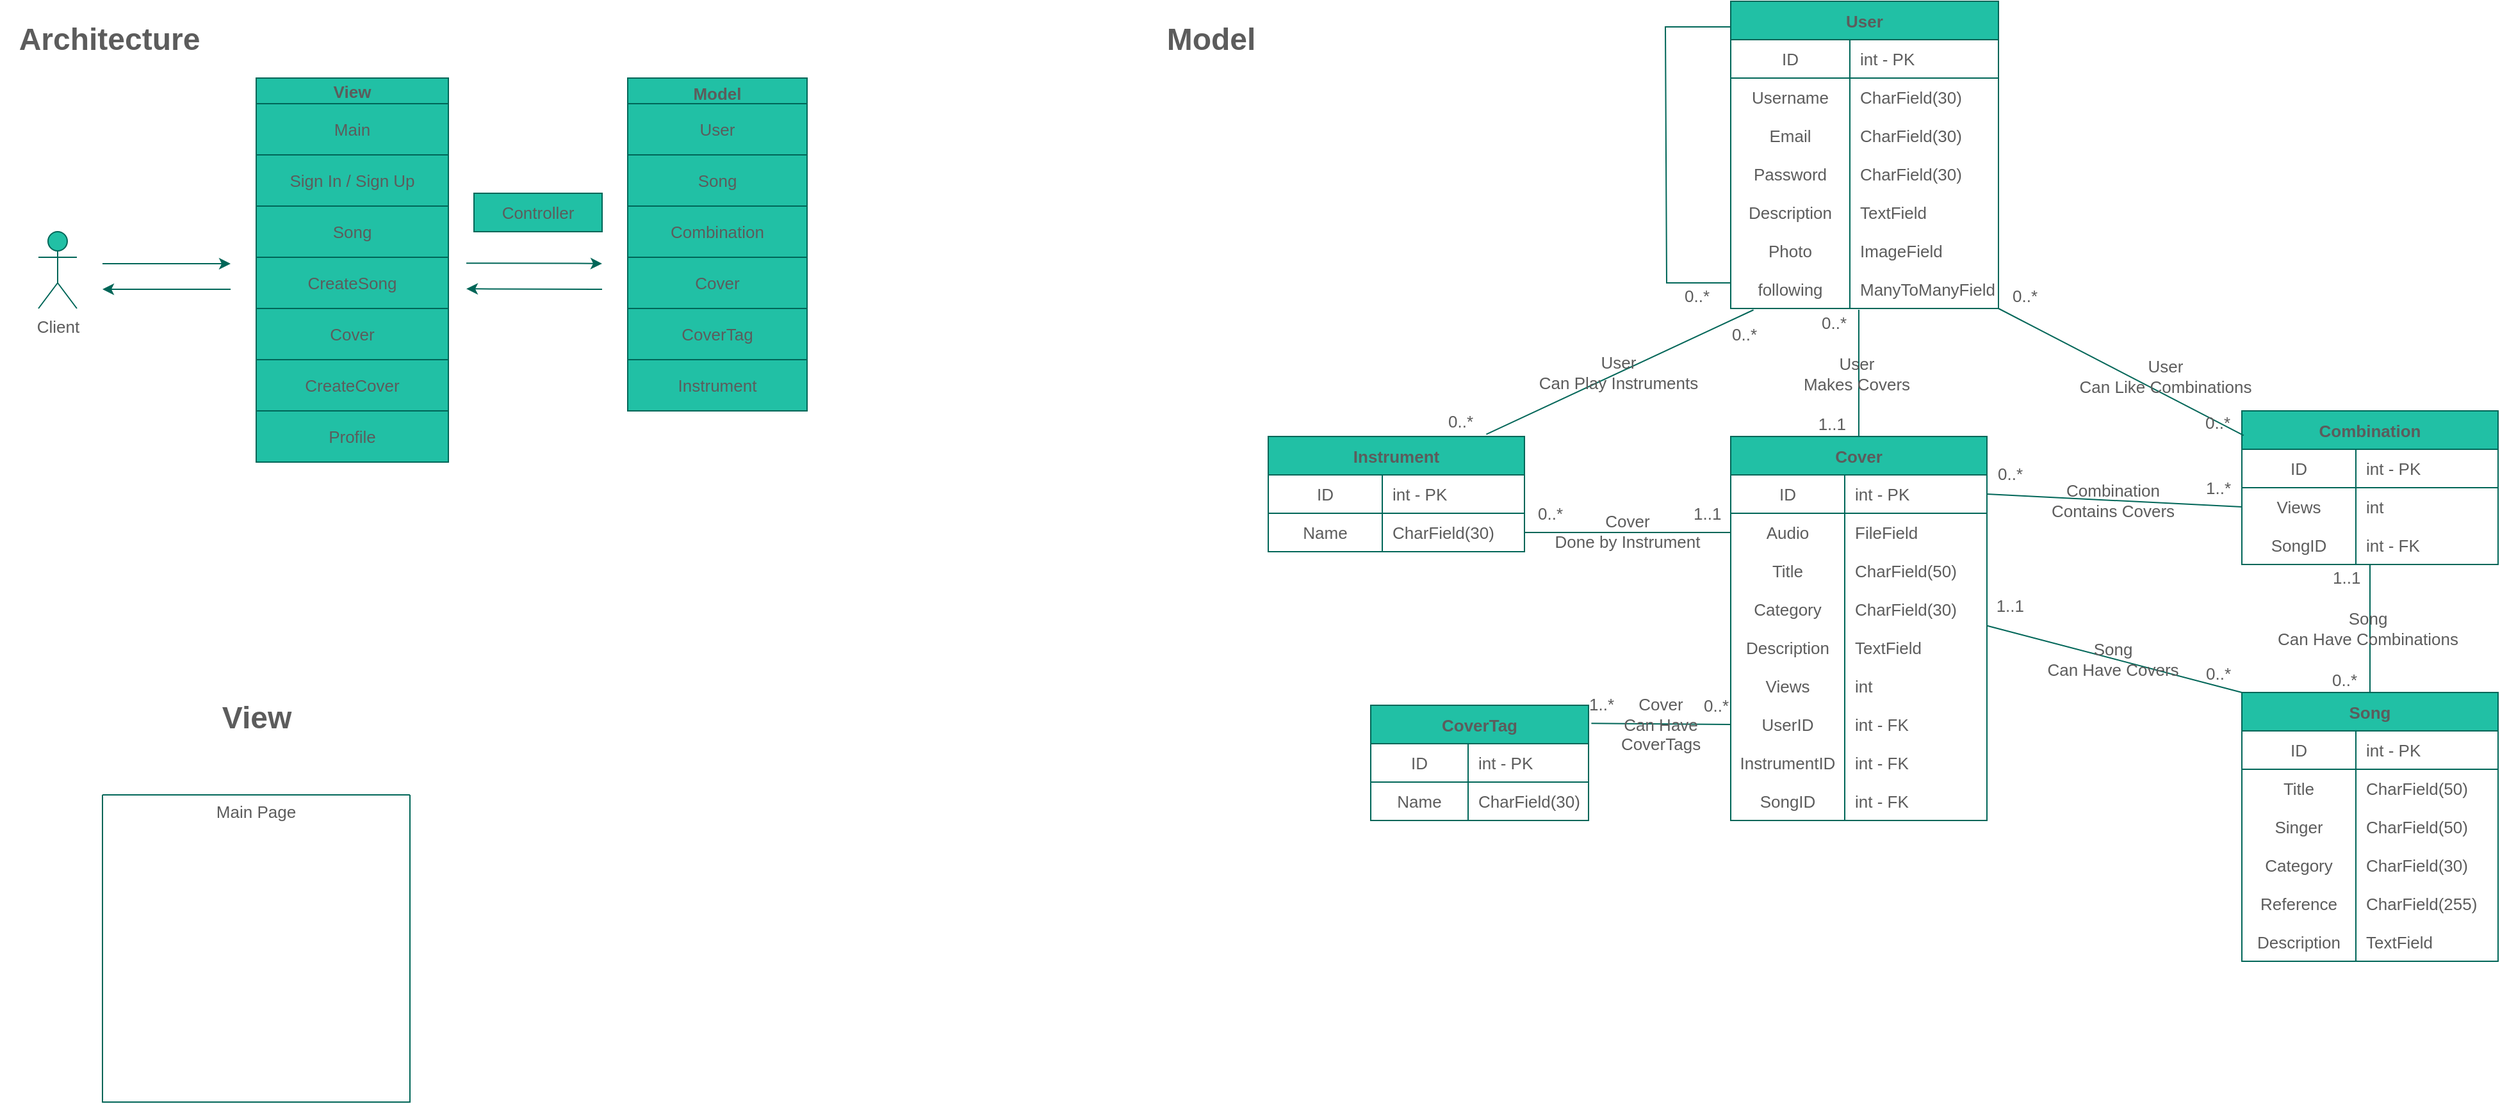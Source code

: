 <mxfile>
    <diagram id="qhhgVpQUWNCosZ2mL5r4" name="페이지-1">
        <mxGraphModel dx="1133" dy="966" grid="1" gridSize="10" guides="1" tooltips="1" connect="1" arrows="1" fold="1" page="1" pageScale="1" pageWidth="827" pageHeight="1169" background="#FFFFFF" math="0" shadow="0">
            <root>
                <mxCell id="0"/>
                <mxCell id="1" parent="0"/>
                <mxCell id="4" style="edgeStyle=orthogonalEdgeStyle;rounded=0;orthogonalLoop=1;jettySize=auto;html=1;exitX=1;exitY=0.25;exitDx=0;exitDy=0;entryX=0;entryY=0.25;entryDx=0;entryDy=0;fontFamily=Helvetica;fontColor=#5C5C5C;labelBackgroundColor=none;labelBorderColor=none;strokeColor=#006658;fontSize=13;" parent="1" edge="1">
                    <mxGeometry relative="1" as="geometry">
                        <mxPoint x="260" y="265" as="targetPoint"/>
                        <mxPoint x="160" y="265" as="sourcePoint"/>
                    </mxGeometry>
                </mxCell>
                <mxCell id="7" style="edgeStyle=orthogonalEdgeStyle;rounded=0;orthogonalLoop=1;jettySize=auto;html=1;exitX=0;exitY=0.75;exitDx=0;exitDy=0;entryX=1;entryY=0.75;entryDx=0;entryDy=0;fontFamily=Helvetica;fontColor=#5C5C5C;labelBackgroundColor=none;labelBorderColor=none;strokeColor=#006658;fontSize=13;" parent="1" edge="1">
                    <mxGeometry relative="1" as="geometry">
                        <mxPoint x="260" y="285" as="sourcePoint"/>
                        <Array as="points">
                            <mxPoint x="260" y="285"/>
                            <mxPoint x="260" y="285"/>
                        </Array>
                        <mxPoint x="160" y="285" as="targetPoint"/>
                    </mxGeometry>
                </mxCell>
                <mxCell id="11" value="View" style="swimlane;fontFamily=Helvetica;fontColor=#5C5C5C;labelBackgroundColor=none;labelBorderColor=none;strokeColor=#006658;fillColor=#21C0A5;container=0;fontSize=13;startSize=20;" parent="1" vertex="1">
                    <mxGeometry x="280" y="120" width="150" height="300" as="geometry"/>
                </mxCell>
                <mxCell id="12" value="Main" style="whiteSpace=wrap;html=1;fontFamily=Helvetica;fontColor=#5C5C5C;labelBackgroundColor=none;labelBorderColor=none;strokeColor=#006658;fillColor=#21C0A5;fontSize=13;" parent="11" vertex="1">
                    <mxGeometry y="20" width="150" height="40.0" as="geometry"/>
                </mxCell>
                <mxCell id="30" value="Sign In / Sign Up" style="whiteSpace=wrap;html=1;fontFamily=Helvetica;fontColor=#5C5C5C;labelBackgroundColor=none;labelBorderColor=none;strokeColor=#006658;fillColor=#21C0A5;fontSize=13;" vertex="1" parent="11">
                    <mxGeometry y="60.0" width="150" height="40.0" as="geometry"/>
                </mxCell>
                <mxCell id="31" value="Song" style="whiteSpace=wrap;html=1;fontFamily=Helvetica;fontColor=#5C5C5C;labelBackgroundColor=none;labelBorderColor=none;strokeColor=#006658;fillColor=#21C0A5;fontSize=13;" vertex="1" parent="11">
                    <mxGeometry y="100.0" width="150" height="40.0" as="geometry"/>
                </mxCell>
                <mxCell id="32" value="CreateSong" style="whiteSpace=wrap;html=1;fontFamily=Helvetica;fontColor=#5C5C5C;labelBackgroundColor=none;labelBorderColor=none;strokeColor=#006658;fillColor=#21C0A5;fontSize=13;" vertex="1" parent="11">
                    <mxGeometry y="140" width="150" height="40.0" as="geometry"/>
                </mxCell>
                <mxCell id="33" value="Cover" style="whiteSpace=wrap;html=1;fontFamily=Helvetica;fontColor=#5C5C5C;labelBackgroundColor=none;labelBorderColor=none;strokeColor=#006658;fillColor=#21C0A5;fontSize=13;" vertex="1" parent="11">
                    <mxGeometry y="180.0" width="150" height="40.0" as="geometry"/>
                </mxCell>
                <mxCell id="34" value="CreateCover" style="whiteSpace=wrap;html=1;fontFamily=Helvetica;fontColor=#5C5C5C;labelBackgroundColor=none;labelBorderColor=none;strokeColor=#006658;fillColor=#21C0A5;fontSize=13;" vertex="1" parent="11">
                    <mxGeometry y="220" width="150" height="40.0" as="geometry"/>
                </mxCell>
                <mxCell id="35" value="Profile" style="whiteSpace=wrap;html=1;fontFamily=Helvetica;fontColor=#5C5C5C;labelBackgroundColor=none;labelBorderColor=none;strokeColor=#006658;fillColor=#21C0A5;fontSize=13;" vertex="1" parent="11">
                    <mxGeometry y="260" width="150" height="40.0" as="geometry"/>
                </mxCell>
                <mxCell id="23" value="Controller" style="rounded=0;whiteSpace=wrap;html=1;fontFamily=Helvetica;fontColor=#5C5C5C;labelBackgroundColor=none;labelBorderColor=none;strokeColor=#006658;fillColor=#21C0A5;fontSize=13;" parent="1" vertex="1">
                    <mxGeometry x="450" y="210" width="100" height="30" as="geometry"/>
                </mxCell>
                <mxCell id="24" style="edgeStyle=orthogonalEdgeStyle;rounded=0;orthogonalLoop=1;jettySize=auto;html=1;exitX=1;exitY=0.25;exitDx=0;exitDy=0;fontFamily=Helvetica;fontColor=#5C5C5C;labelBackgroundColor=none;labelBorderColor=none;strokeColor=#006658;fontSize=13;" parent="1" edge="1">
                    <mxGeometry relative="1" as="geometry">
                        <mxPoint x="550" y="265" as="targetPoint"/>
                        <mxPoint x="444" y="264.66" as="sourcePoint"/>
                        <Array as="points">
                            <mxPoint x="530" y="265"/>
                            <mxPoint x="530" y="265"/>
                        </Array>
                    </mxGeometry>
                </mxCell>
                <mxCell id="25" style="edgeStyle=orthogonalEdgeStyle;rounded=0;orthogonalLoop=1;jettySize=auto;html=1;entryX=1;entryY=0.75;entryDx=0;entryDy=0;fontFamily=Helvetica;fontColor=#5C5C5C;labelBackgroundColor=none;labelBorderColor=none;strokeColor=#006658;fontSize=13;" parent="1" edge="1">
                    <mxGeometry relative="1" as="geometry">
                        <mxPoint x="550" y="285" as="sourcePoint"/>
                        <Array as="points">
                            <mxPoint x="544" y="284.66"/>
                            <mxPoint x="544" y="284.66"/>
                        </Array>
                        <mxPoint x="444" y="284.66" as="targetPoint"/>
                    </mxGeometry>
                </mxCell>
                <mxCell id="26" value="Model" style="swimlane;fontFamily=Helvetica;fontColor=#5C5C5C;labelBackgroundColor=none;labelBorderColor=none;strokeColor=#006658;fillColor=#21C0A5;expand=1;container=0;fontSize=13;" parent="1" vertex="1">
                    <mxGeometry x="570" y="120" width="140" height="260" as="geometry"/>
                </mxCell>
                <mxCell id="36" value="Client" style="shape=umlActor;verticalLabelPosition=bottom;verticalAlign=top;html=1;outlineConnect=0;fontFamily=Helvetica;fontColor=#5C5C5C;labelBackgroundColor=none;labelBorderColor=none;strokeColor=#006658;fillColor=#21C0A5;fontSize=13;" vertex="1" parent="1">
                    <mxGeometry x="110" y="240" width="30" height="60" as="geometry"/>
                </mxCell>
                <mxCell id="125" value="User" style="shape=table;startSize=30;container=1;collapsible=0;childLayout=tableLayout;fixedRows=1;rowLines=0;fontStyle=1;align=center;fontFamily=Helvetica;fontSize=13;fontColor=#5C5C5C;labelBackgroundColor=none;labelBorderColor=none;strokeColor=#006658;fillColor=#21C0A5;resizeHeight=0;movable=1;resizable=1;" vertex="1" parent="1">
                    <mxGeometry x="1431" y="60" width="209" height="240" as="geometry"/>
                </mxCell>
                <mxCell id="126" value="" style="shape=partialRectangle;html=1;whiteSpace=wrap;collapsible=0;dropTarget=0;pointerEvents=0;fillColor=none;top=0;left=0;bottom=1;right=0;points=[[0,0.5],[1,0.5]];portConstraint=eastwest;fontFamily=Helvetica;fontColor=#5C5C5C;labelBackgroundColor=none;labelBorderColor=none;strokeColor=#006658;fontSize=13;" vertex="1" parent="125">
                    <mxGeometry y="30" width="209" height="30" as="geometry"/>
                </mxCell>
                <mxCell id="127" value="ID" style="shape=partialRectangle;html=1;whiteSpace=wrap;connectable=0;fillColor=none;top=0;left=0;bottom=0;right=0;overflow=hidden;fontFamily=Helvetica;fontColor=#5C5C5C;labelBackgroundColor=none;labelBorderColor=none;strokeColor=#006658;fontSize=13;" vertex="1" parent="126">
                    <mxGeometry width="93" height="30" as="geometry"/>
                </mxCell>
                <mxCell id="128" value="int - PK" style="shape=partialRectangle;html=1;whiteSpace=wrap;connectable=0;fillColor=none;top=0;left=0;bottom=0;right=0;align=left;spacingLeft=6;overflow=hidden;fontFamily=Helvetica;fontColor=#5C5C5C;labelBackgroundColor=none;labelBorderColor=none;strokeColor=#006658;fontSize=13;" vertex="1" parent="126">
                    <mxGeometry x="93" width="116" height="30" as="geometry"/>
                </mxCell>
                <mxCell id="129" value="" style="shape=partialRectangle;html=1;whiteSpace=wrap;collapsible=0;dropTarget=0;pointerEvents=0;fillColor=none;top=0;left=0;bottom=0;right=0;points=[[0,0.5],[1,0.5]];portConstraint=eastwest;fontFamily=Helvetica;fontColor=#5C5C5C;labelBackgroundColor=none;labelBorderColor=none;resizeHeight=0;fontSize=13;strokeColor=#006658;" vertex="1" parent="125">
                    <mxGeometry y="60" width="209" height="30" as="geometry"/>
                </mxCell>
                <mxCell id="130" value="Username" style="shape=partialRectangle;html=1;whiteSpace=wrap;connectable=0;fillColor=none;top=0;left=0;bottom=0;right=0;overflow=hidden;fontFamily=Helvetica;fontColor=#5C5C5C;labelBackgroundColor=none;labelBorderColor=none;resizeHeight=0;fontSize=13;strokeColor=#006658;" vertex="1" parent="129">
                    <mxGeometry width="93" height="30" as="geometry"/>
                </mxCell>
                <mxCell id="131" value="CharField(30)" style="shape=partialRectangle;html=1;whiteSpace=wrap;connectable=0;fillColor=none;top=0;left=0;bottom=0;right=0;align=left;spacingLeft=6;overflow=hidden;fontFamily=Helvetica;fontColor=#5C5C5C;labelBackgroundColor=none;labelBorderColor=none;fontSize=13;strokeColor=#006658;" vertex="1" parent="129">
                    <mxGeometry x="93" width="116" height="30" as="geometry"/>
                </mxCell>
                <mxCell id="132" value="" style="shape=partialRectangle;html=1;whiteSpace=wrap;collapsible=0;dropTarget=0;pointerEvents=0;fillColor=none;top=0;left=0;bottom=0;right=0;points=[[0,0.5],[1,0.5]];portConstraint=eastwest;fontFamily=Helvetica;fontColor=#5C5C5C;labelBackgroundColor=none;labelBorderColor=none;fontSize=13;strokeColor=#006658;" vertex="1" parent="125">
                    <mxGeometry y="90" width="209" height="30" as="geometry"/>
                </mxCell>
                <mxCell id="133" value="Email" style="shape=partialRectangle;html=1;whiteSpace=wrap;connectable=0;fillColor=none;top=0;left=0;bottom=0;right=0;overflow=hidden;fontFamily=Helvetica;fontColor=#5C5C5C;labelBackgroundColor=none;labelBorderColor=none;fontSize=13;strokeColor=#006658;" vertex="1" parent="132">
                    <mxGeometry width="93" height="30" as="geometry"/>
                </mxCell>
                <mxCell id="134" value="CharField(30)" style="shape=partialRectangle;html=1;whiteSpace=wrap;connectable=0;fillColor=none;top=0;left=0;bottom=0;right=0;align=left;spacingLeft=6;overflow=hidden;fontFamily=Helvetica;fontColor=#5C5C5C;labelBackgroundColor=none;labelBorderColor=none;fontSize=13;strokeColor=#006658;" vertex="1" parent="132">
                    <mxGeometry x="93" width="116" height="30" as="geometry"/>
                </mxCell>
                <mxCell id="138" value="" style="shape=partialRectangle;html=1;whiteSpace=wrap;collapsible=0;dropTarget=0;pointerEvents=0;fillColor=none;top=0;left=0;bottom=0;right=0;points=[[0,0.5],[1,0.5]];portConstraint=eastwest;fontFamily=Helvetica;fontColor=#5C5C5C;labelBackgroundColor=none;labelBorderColor=none;fontSize=13;strokeColor=#006658;" vertex="1" parent="125">
                    <mxGeometry y="120" width="209" height="30" as="geometry"/>
                </mxCell>
                <mxCell id="139" value="Password" style="shape=partialRectangle;html=1;whiteSpace=wrap;connectable=0;fillColor=none;top=0;left=0;bottom=0;right=0;overflow=hidden;fontFamily=Helvetica;fontColor=#5C5C5C;labelBackgroundColor=none;labelBorderColor=none;fontSize=13;strokeColor=#006658;" vertex="1" parent="138">
                    <mxGeometry width="93" height="30" as="geometry"/>
                </mxCell>
                <mxCell id="140" value="CharField(30)" style="shape=partialRectangle;html=1;whiteSpace=wrap;connectable=0;fillColor=none;top=0;left=0;bottom=0;right=0;align=left;spacingLeft=6;overflow=hidden;fontFamily=Helvetica;fontColor=#5C5C5C;labelBackgroundColor=none;labelBorderColor=none;fontSize=13;strokeColor=#006658;" vertex="1" parent="138">
                    <mxGeometry x="93" width="116" height="30" as="geometry"/>
                </mxCell>
                <mxCell id="265" value="" style="shape=partialRectangle;html=1;whiteSpace=wrap;collapsible=0;dropTarget=0;pointerEvents=0;fillColor=none;top=0;left=0;bottom=0;right=0;points=[[0,0.5],[1,0.5]];portConstraint=eastwest;fontFamily=Helvetica;fontColor=#5C5C5C;labelBackgroundColor=none;labelBorderColor=none;fontSize=13;strokeColor=#006658;" vertex="1" parent="125">
                    <mxGeometry y="150" width="209" height="30" as="geometry"/>
                </mxCell>
                <mxCell id="266" value="Description" style="shape=partialRectangle;html=1;whiteSpace=wrap;connectable=0;fillColor=none;top=0;left=0;bottom=0;right=0;overflow=hidden;fontFamily=Helvetica;fontColor=#5C5C5C;labelBackgroundColor=none;labelBorderColor=none;fontSize=13;strokeColor=#006658;" vertex="1" parent="265">
                    <mxGeometry width="93" height="30" as="geometry"/>
                </mxCell>
                <mxCell id="267" value="TextField" style="shape=partialRectangle;html=1;whiteSpace=wrap;connectable=0;fillColor=none;top=0;left=0;bottom=0;right=0;align=left;spacingLeft=6;overflow=hidden;fontFamily=Helvetica;fontColor=#5C5C5C;labelBackgroundColor=none;labelBorderColor=none;fontSize=13;strokeColor=#006658;" vertex="1" parent="265">
                    <mxGeometry x="93" width="116" height="30" as="geometry"/>
                </mxCell>
                <mxCell id="224" value="" style="shape=partialRectangle;html=1;whiteSpace=wrap;collapsible=0;dropTarget=0;pointerEvents=0;fillColor=none;top=0;left=0;bottom=0;right=0;points=[[0,0.5],[1,0.5]];portConstraint=eastwest;fontFamily=Helvetica;fontColor=#5C5C5C;labelBackgroundColor=none;labelBorderColor=none;fontSize=13;strokeColor=#006658;" vertex="1" parent="125">
                    <mxGeometry y="180" width="209" height="30" as="geometry"/>
                </mxCell>
                <mxCell id="225" value="Photo" style="shape=partialRectangle;html=1;whiteSpace=wrap;connectable=0;fillColor=none;top=0;left=0;bottom=0;right=0;overflow=hidden;fontFamily=Helvetica;fontColor=#5C5C5C;labelBackgroundColor=none;labelBorderColor=none;fontSize=13;strokeColor=#006658;" vertex="1" parent="224">
                    <mxGeometry width="93" height="30" as="geometry"/>
                </mxCell>
                <mxCell id="226" value="ImageField" style="shape=partialRectangle;html=1;whiteSpace=wrap;connectable=0;fillColor=none;top=0;left=0;bottom=0;right=0;align=left;spacingLeft=6;overflow=hidden;fontFamily=Helvetica;fontColor=#5C5C5C;labelBackgroundColor=none;labelBorderColor=none;fontSize=13;strokeColor=#006658;" vertex="1" parent="224">
                    <mxGeometry x="93" width="116" height="30" as="geometry"/>
                </mxCell>
                <mxCell id="320" value="" style="shape=partialRectangle;html=1;whiteSpace=wrap;collapsible=0;dropTarget=0;pointerEvents=0;fillColor=none;top=0;left=0;bottom=0;right=0;points=[[0,0.5],[1,0.5]];portConstraint=eastwest;fontFamily=Helvetica;fontColor=#5C5C5C;labelBackgroundColor=none;labelBorderColor=none;fontSize=13;strokeColor=#006658;" vertex="1" parent="125">
                    <mxGeometry y="210" width="209" height="30" as="geometry"/>
                </mxCell>
                <mxCell id="321" value="following" style="shape=partialRectangle;html=1;whiteSpace=wrap;connectable=0;fillColor=none;top=0;left=0;bottom=0;right=0;overflow=hidden;fontFamily=Helvetica;fontColor=#5C5C5C;labelBackgroundColor=none;labelBorderColor=none;fontSize=13;strokeColor=#006658;" vertex="1" parent="320">
                    <mxGeometry width="93" height="30" as="geometry"/>
                </mxCell>
                <mxCell id="322" value="ManyToManyField" style="shape=partialRectangle;html=1;whiteSpace=wrap;connectable=0;fillColor=none;top=0;left=0;bottom=0;right=0;align=left;spacingLeft=6;overflow=hidden;fontFamily=Helvetica;fontColor=#5C5C5C;labelBackgroundColor=none;labelBorderColor=none;fontSize=13;strokeColor=#006658;" vertex="1" parent="320">
                    <mxGeometry x="93" width="116" height="30" as="geometry"/>
                </mxCell>
                <mxCell id="149" value="" style="endArrow=none;html=1;fontFamily=Helvetica;fontSize=13;exitX=0.085;exitY=1.038;exitDx=0;exitDy=0;fontColor=#5C5C5C;labelBackgroundColor=none;labelBorderColor=none;strokeColor=#006658;endFill=0;entryX=0.851;entryY=-0.019;entryDx=0;entryDy=0;exitPerimeter=0;entryPerimeter=0;" edge="1" parent="1" source="320" target="167">
                    <mxGeometry relative="1" as="geometry">
                        <mxPoint x="1680" y="210" as="sourcePoint"/>
                        <mxPoint x="1800" y="180" as="targetPoint"/>
                    </mxGeometry>
                </mxCell>
                <mxCell id="150" value="User&lt;br style=&quot;font-size: 13px;&quot;&gt;Can Play Instruments" style="edgeLabel;resizable=0;html=1;align=center;verticalAlign=middle;fontFamily=Helvetica;fontColor=#5C5C5C;labelBorderColor=none;fontSize=13;labelBackgroundColor=none;" connectable="0" vertex="1" parent="149">
                    <mxGeometry relative="1" as="geometry">
                        <mxPoint x="-2" as="offset"/>
                    </mxGeometry>
                </mxCell>
                <mxCell id="151" value="0..*" style="edgeLabel;resizable=0;html=1;align=left;verticalAlign=bottom;fontFamily=Helvetica;fontColor=#5C5C5C;labelBackgroundColor=none;labelBorderColor=none;fontSize=13;" connectable="0" vertex="1" parent="149">
                    <mxGeometry x="-1" relative="1" as="geometry">
                        <mxPoint x="-19" y="29" as="offset"/>
                    </mxGeometry>
                </mxCell>
                <mxCell id="152" value="0..*" style="edgeLabel;resizable=0;html=1;align=right;verticalAlign=bottom;fontFamily=Helvetica;fontColor=#5C5C5C;labelBackgroundColor=none;labelBorderColor=none;fontSize=13;" connectable="0" vertex="1" parent="149">
                    <mxGeometry x="1" relative="1" as="geometry">
                        <mxPoint x="-10" as="offset"/>
                    </mxGeometry>
                </mxCell>
                <mxCell id="167" value="Instrument" style="shape=table;startSize=30;container=1;collapsible=0;childLayout=tableLayout;fixedRows=1;rowLines=0;fontStyle=1;align=center;fontFamily=Helvetica;fontSize=13;fontColor=#5C5C5C;labelBackgroundColor=none;labelBorderColor=none;strokeColor=#006658;fillColor=#21C0A5;" vertex="1" parent="1">
                    <mxGeometry x="1070" y="400" width="200" height="90" as="geometry"/>
                </mxCell>
                <mxCell id="168" value="" style="shape=partialRectangle;html=1;whiteSpace=wrap;collapsible=0;dropTarget=0;pointerEvents=0;fillColor=none;top=0;left=0;bottom=1;right=0;points=[[0,0.5],[1,0.5]];portConstraint=eastwest;fontFamily=Helvetica;fontColor=#5C5C5C;labelBackgroundColor=none;labelBorderColor=none;strokeColor=#006658;fontSize=13;" vertex="1" parent="167">
                    <mxGeometry y="30" width="200" height="30" as="geometry"/>
                </mxCell>
                <mxCell id="169" value="ID" style="shape=partialRectangle;html=1;whiteSpace=wrap;connectable=0;fillColor=none;top=0;left=0;bottom=0;right=0;overflow=hidden;fontFamily=Helvetica;fontColor=#5C5C5C;labelBackgroundColor=none;labelBorderColor=none;fontSize=13;strokeColor=#006658;" vertex="1" parent="168">
                    <mxGeometry width="89" height="30" as="geometry"/>
                </mxCell>
                <mxCell id="170" value="int - PK" style="shape=partialRectangle;html=1;whiteSpace=wrap;connectable=0;fillColor=none;top=0;left=0;bottom=0;right=0;align=left;spacingLeft=6;overflow=hidden;fontFamily=Helvetica;fontColor=#5C5C5C;labelBackgroundColor=none;labelBorderColor=none;fontSize=13;strokeColor=#006658;" vertex="1" parent="168">
                    <mxGeometry x="89" width="111" height="30" as="geometry"/>
                </mxCell>
                <mxCell id="171" value="" style="shape=partialRectangle;html=1;whiteSpace=wrap;collapsible=0;dropTarget=0;pointerEvents=0;fillColor=none;top=0;left=0;bottom=0;right=0;points=[[0,0.5],[1,0.5]];portConstraint=eastwest;fontFamily=Helvetica;fontColor=#5C5C5C;labelBackgroundColor=none;labelBorderColor=none;fontSize=13;strokeColor=#006658;" vertex="1" parent="167">
                    <mxGeometry y="60" width="200" height="30" as="geometry"/>
                </mxCell>
                <mxCell id="172" value="Name" style="shape=partialRectangle;html=1;whiteSpace=wrap;connectable=0;fillColor=none;top=0;left=0;bottom=0;right=0;overflow=hidden;fontFamily=Helvetica;fontColor=#5C5C5C;labelBackgroundColor=none;labelBorderColor=none;fontSize=13;strokeColor=#006658;" vertex="1" parent="171">
                    <mxGeometry width="89" height="30" as="geometry"/>
                </mxCell>
                <mxCell id="173" value="CharField(30)" style="shape=partialRectangle;html=1;whiteSpace=wrap;connectable=0;fillColor=none;top=0;left=0;bottom=0;right=0;align=left;spacingLeft=6;overflow=hidden;fontFamily=Helvetica;fontColor=#5C5C5C;labelBackgroundColor=none;labelBorderColor=none;fontSize=13;strokeColor=#006658;" vertex="1" parent="171">
                    <mxGeometry x="89" width="111" height="30" as="geometry"/>
                </mxCell>
                <mxCell id="174" value="Cover" style="shape=table;startSize=30;container=1;collapsible=0;childLayout=tableLayout;fixedRows=1;rowLines=0;fontStyle=1;align=center;fontFamily=Helvetica;fontSize=13;fontColor=#5C5C5C;labelBackgroundColor=none;labelBorderColor=none;strokeColor=#006658;fillColor=#21C0A5;" vertex="1" parent="1">
                    <mxGeometry x="1431" y="400" width="200" height="300" as="geometry"/>
                </mxCell>
                <mxCell id="175" value="" style="shape=partialRectangle;html=1;whiteSpace=wrap;collapsible=0;dropTarget=0;pointerEvents=0;fillColor=none;top=0;left=0;bottom=1;right=0;points=[[0,0.5],[1,0.5]];portConstraint=eastwest;fontFamily=Helvetica;fontColor=#5C5C5C;labelBackgroundColor=none;labelBorderColor=none;strokeColor=#006658;fontSize=13;" vertex="1" parent="174">
                    <mxGeometry y="30" width="200" height="30" as="geometry"/>
                </mxCell>
                <mxCell id="176" value="ID" style="shape=partialRectangle;html=1;whiteSpace=wrap;connectable=0;fillColor=none;top=0;left=0;bottom=0;right=0;overflow=hidden;fontFamily=Helvetica;fontColor=#5C5C5C;labelBackgroundColor=none;labelBorderColor=none;strokeColor=#006658;fontSize=13;" vertex="1" parent="175">
                    <mxGeometry width="89" height="30" as="geometry"/>
                </mxCell>
                <mxCell id="177" value="int - PK" style="shape=partialRectangle;html=1;whiteSpace=wrap;connectable=0;fillColor=none;top=0;left=0;bottom=0;right=0;align=left;spacingLeft=6;overflow=hidden;fontFamily=Helvetica;fontColor=#5C5C5C;labelBackgroundColor=none;labelBorderColor=none;strokeColor=#006658;fontSize=13;" vertex="1" parent="175">
                    <mxGeometry x="89" width="111" height="30" as="geometry"/>
                </mxCell>
                <mxCell id="259" value="" style="shape=partialRectangle;html=1;whiteSpace=wrap;collapsible=0;dropTarget=0;pointerEvents=0;fillColor=none;top=0;left=0;bottom=0;right=0;points=[[0,0.5],[1,0.5]];portConstraint=eastwest;fontFamily=Helvetica;fontColor=#5C5C5C;labelBackgroundColor=none;labelBorderColor=none;fontSize=13;strokeColor=#006658;" vertex="1" parent="174">
                    <mxGeometry y="60" width="200" height="30" as="geometry"/>
                </mxCell>
                <mxCell id="260" value="Audio" style="shape=partialRectangle;html=1;whiteSpace=wrap;connectable=0;fillColor=none;top=0;left=0;bottom=0;right=0;overflow=hidden;fontFamily=Helvetica;fontColor=#5C5C5C;labelBackgroundColor=none;labelBorderColor=none;fontSize=13;strokeColor=#006658;" vertex="1" parent="259">
                    <mxGeometry width="89" height="30" as="geometry"/>
                </mxCell>
                <mxCell id="261" value="FileField" style="shape=partialRectangle;html=1;whiteSpace=wrap;connectable=0;fillColor=none;top=0;left=0;bottom=0;right=0;align=left;spacingLeft=6;overflow=hidden;fontFamily=Helvetica;fontColor=#5C5C5C;labelBackgroundColor=none;labelBorderColor=none;fontSize=13;strokeColor=#006658;" vertex="1" parent="259">
                    <mxGeometry x="89" width="111" height="30" as="geometry"/>
                </mxCell>
                <mxCell id="178" value="" style="shape=partialRectangle;html=1;whiteSpace=wrap;collapsible=0;dropTarget=0;pointerEvents=0;fillColor=none;top=0;left=0;bottom=0;right=0;points=[[0,0.5],[1,0.5]];portConstraint=eastwest;fontFamily=Helvetica;fontColor=#5C5C5C;labelBackgroundColor=none;labelBorderColor=none;fontSize=13;strokeColor=#006658;" vertex="1" parent="174">
                    <mxGeometry y="90" width="200" height="30" as="geometry"/>
                </mxCell>
                <mxCell id="179" value="Title" style="shape=partialRectangle;html=1;whiteSpace=wrap;connectable=0;fillColor=none;top=0;left=0;bottom=0;right=0;overflow=hidden;fontFamily=Helvetica;fontColor=#5C5C5C;labelBackgroundColor=none;labelBorderColor=none;fontSize=13;strokeColor=#006658;" vertex="1" parent="178">
                    <mxGeometry width="89" height="30" as="geometry"/>
                </mxCell>
                <mxCell id="180" value="CharField(50)" style="shape=partialRectangle;html=1;whiteSpace=wrap;connectable=0;fillColor=none;top=0;left=0;bottom=0;right=0;align=left;spacingLeft=6;overflow=hidden;fontFamily=Helvetica;fontColor=#5C5C5C;labelBackgroundColor=none;labelBorderColor=none;fontSize=13;strokeColor=#006658;" vertex="1" parent="178">
                    <mxGeometry x="89" width="111" height="30" as="geometry"/>
                </mxCell>
                <mxCell id="181" value="" style="shape=partialRectangle;html=1;whiteSpace=wrap;collapsible=0;dropTarget=0;pointerEvents=0;fillColor=none;top=0;left=0;bottom=0;right=0;points=[[0,0.5],[1,0.5]];portConstraint=eastwest;fontFamily=Helvetica;fontColor=#5C5C5C;labelBackgroundColor=none;labelBorderColor=none;fontSize=13;strokeColor=#006658;" vertex="1" parent="174">
                    <mxGeometry y="120" width="200" height="30" as="geometry"/>
                </mxCell>
                <mxCell id="182" value="Category" style="shape=partialRectangle;html=1;whiteSpace=wrap;connectable=0;fillColor=none;top=0;left=0;bottom=0;right=0;overflow=hidden;fontFamily=Helvetica;fontColor=#5C5C5C;labelBackgroundColor=none;labelBorderColor=none;fontSize=13;strokeColor=#006658;" vertex="1" parent="181">
                    <mxGeometry width="89" height="30" as="geometry"/>
                </mxCell>
                <mxCell id="183" value="CharField(30)" style="shape=partialRectangle;html=1;whiteSpace=wrap;connectable=0;fillColor=none;top=0;left=0;bottom=0;right=0;align=left;spacingLeft=6;overflow=hidden;fontFamily=Helvetica;fontColor=#5C5C5C;labelBackgroundColor=none;labelBorderColor=none;fontSize=13;strokeColor=#006658;" vertex="1" parent="181">
                    <mxGeometry x="89" width="111" height="30" as="geometry"/>
                </mxCell>
                <mxCell id="184" value="" style="shape=partialRectangle;html=1;whiteSpace=wrap;collapsible=0;dropTarget=0;pointerEvents=0;fillColor=none;top=0;left=0;bottom=0;right=0;points=[[0,0.5],[1,0.5]];portConstraint=eastwest;fontFamily=Helvetica;fontColor=#5C5C5C;labelBackgroundColor=none;labelBorderColor=none;fontSize=13;strokeColor=#006658;" vertex="1" parent="174">
                    <mxGeometry y="150" width="200" height="30" as="geometry"/>
                </mxCell>
                <mxCell id="185" value="Description" style="shape=partialRectangle;html=1;whiteSpace=wrap;connectable=0;fillColor=none;top=0;left=0;bottom=0;right=0;overflow=hidden;fontFamily=Helvetica;fontColor=#5C5C5C;labelBackgroundColor=none;labelBorderColor=none;fontSize=13;strokeColor=#006658;" vertex="1" parent="184">
                    <mxGeometry width="89" height="30" as="geometry"/>
                </mxCell>
                <mxCell id="186" value="TextField" style="shape=partialRectangle;html=1;whiteSpace=wrap;connectable=0;fillColor=none;top=0;left=0;bottom=0;right=0;align=left;spacingLeft=6;overflow=hidden;fontFamily=Helvetica;fontColor=#5C5C5C;labelBackgroundColor=none;labelBorderColor=none;fontSize=13;strokeColor=#006658;" vertex="1" parent="184">
                    <mxGeometry x="89" width="111" height="30" as="geometry"/>
                </mxCell>
                <mxCell id="221" value="" style="shape=partialRectangle;html=1;whiteSpace=wrap;collapsible=0;dropTarget=0;pointerEvents=0;fillColor=none;top=0;left=0;bottom=0;right=0;points=[[0,0.5],[1,0.5]];portConstraint=eastwest;fontFamily=Helvetica;fontColor=#5C5C5C;labelBackgroundColor=none;labelBorderColor=none;fontSize=13;strokeColor=#006658;" vertex="1" parent="174">
                    <mxGeometry y="180" width="200" height="30" as="geometry"/>
                </mxCell>
                <mxCell id="222" value="Views" style="shape=partialRectangle;html=1;whiteSpace=wrap;connectable=0;fillColor=none;top=0;left=0;bottom=0;right=0;overflow=hidden;fontFamily=Helvetica;fontColor=#5C5C5C;labelBackgroundColor=none;labelBorderColor=none;fontSize=13;strokeColor=#006658;" vertex="1" parent="221">
                    <mxGeometry width="89" height="30" as="geometry"/>
                </mxCell>
                <mxCell id="223" value="int" style="shape=partialRectangle;html=1;whiteSpace=wrap;connectable=0;fillColor=none;top=0;left=0;bottom=0;right=0;align=left;spacingLeft=6;overflow=hidden;fontFamily=Helvetica;fontColor=#5C5C5C;labelBackgroundColor=none;labelBorderColor=none;fontSize=13;strokeColor=#006658;" vertex="1" parent="221">
                    <mxGeometry x="89" width="111" height="30" as="geometry"/>
                </mxCell>
                <mxCell id="192" value="" style="shape=partialRectangle;html=1;whiteSpace=wrap;collapsible=0;dropTarget=0;pointerEvents=0;fillColor=none;top=0;left=0;bottom=0;right=0;points=[[0,0.5],[1,0.5]];portConstraint=eastwest;fontFamily=Helvetica;fontColor=#5C5C5C;labelBackgroundColor=none;labelBorderColor=none;fontSize=13;strokeColor=#006658;" vertex="1" parent="174">
                    <mxGeometry y="210" width="200" height="30" as="geometry"/>
                </mxCell>
                <mxCell id="193" value="UserID" style="shape=partialRectangle;html=1;whiteSpace=wrap;connectable=0;fillColor=none;top=0;left=0;bottom=0;right=0;overflow=hidden;fontFamily=Helvetica;fontColor=#5C5C5C;labelBackgroundColor=none;labelBorderColor=none;fontSize=13;strokeColor=#006658;" vertex="1" parent="192">
                    <mxGeometry width="89" height="30" as="geometry"/>
                </mxCell>
                <mxCell id="194" value="int - FK" style="shape=partialRectangle;html=1;whiteSpace=wrap;connectable=0;fillColor=none;top=0;left=0;bottom=0;right=0;align=left;spacingLeft=6;overflow=hidden;fontFamily=Helvetica;fontColor=#5C5C5C;labelBackgroundColor=none;labelBorderColor=none;fontSize=13;strokeColor=#006658;" vertex="1" parent="192">
                    <mxGeometry x="89" width="111" height="30" as="geometry"/>
                </mxCell>
                <mxCell id="195" value="" style="shape=partialRectangle;html=1;whiteSpace=wrap;collapsible=0;dropTarget=0;pointerEvents=0;fillColor=none;top=0;left=0;bottom=0;right=0;points=[[0,0.5],[1,0.5]];portConstraint=eastwest;fontFamily=Helvetica;fontColor=#5C5C5C;labelBackgroundColor=none;labelBorderColor=none;fontSize=13;strokeColor=#006658;" vertex="1" parent="174">
                    <mxGeometry y="240" width="200" height="30" as="geometry"/>
                </mxCell>
                <mxCell id="196" value="InstrumentID" style="shape=partialRectangle;html=1;whiteSpace=wrap;connectable=0;fillColor=none;top=0;left=0;bottom=0;right=0;overflow=hidden;fontFamily=Helvetica;fontColor=#5C5C5C;labelBackgroundColor=none;labelBorderColor=none;fontSize=13;strokeColor=#006658;" vertex="1" parent="195">
                    <mxGeometry width="89" height="30" as="geometry"/>
                </mxCell>
                <mxCell id="197" value="int - FK" style="shape=partialRectangle;html=1;whiteSpace=wrap;connectable=0;fillColor=none;top=0;left=0;bottom=0;right=0;align=left;spacingLeft=6;overflow=hidden;fontFamily=Helvetica;fontColor=#5C5C5C;labelBackgroundColor=none;labelBorderColor=none;fontSize=13;strokeColor=#006658;" vertex="1" parent="195">
                    <mxGeometry x="89" width="111" height="30" as="geometry"/>
                </mxCell>
                <mxCell id="217" value="" style="shape=partialRectangle;html=1;whiteSpace=wrap;collapsible=0;dropTarget=0;pointerEvents=0;fillColor=none;top=0;left=0;bottom=0;right=0;points=[[0,0.5],[1,0.5]];portConstraint=eastwest;fontFamily=Helvetica;fontColor=#5C5C5C;labelBackgroundColor=none;labelBorderColor=none;fontSize=13;strokeColor=#006658;" vertex="1" parent="174">
                    <mxGeometry y="270" width="200" height="30" as="geometry"/>
                </mxCell>
                <mxCell id="218" value="SongID" style="shape=partialRectangle;html=1;whiteSpace=wrap;connectable=0;fillColor=none;top=0;left=0;bottom=0;right=0;overflow=hidden;fontFamily=Helvetica;fontColor=#5C5C5C;labelBackgroundColor=none;labelBorderColor=none;fontSize=13;strokeColor=#006658;" vertex="1" parent="217">
                    <mxGeometry width="89" height="30" as="geometry"/>
                </mxCell>
                <mxCell id="219" value="int - FK" style="shape=partialRectangle;html=1;whiteSpace=wrap;connectable=0;fillColor=none;top=0;left=0;bottom=0;right=0;align=left;spacingLeft=6;overflow=hidden;fontFamily=Helvetica;fontColor=#5C5C5C;labelBackgroundColor=none;labelBorderColor=none;fontSize=13;strokeColor=#006658;" vertex="1" parent="217">
                    <mxGeometry x="89" width="111" height="30" as="geometry"/>
                </mxCell>
                <mxCell id="188" value="" style="endArrow=none;html=1;fontFamily=Helvetica;fontSize=13;entryX=0.5;entryY=0;entryDx=0;entryDy=0;fontColor=#5C5C5C;labelBackgroundColor=none;labelBorderColor=none;strokeColor=#006658;endFill=0;" edge="1" parent="1" target="174">
                    <mxGeometry relative="1" as="geometry">
                        <mxPoint x="1531" y="301" as="sourcePoint"/>
                        <mxPoint x="1754.5" y="339.58" as="targetPoint"/>
                    </mxGeometry>
                </mxCell>
                <mxCell id="189" value="User&lt;br style=&quot;font-size: 13px;&quot;&gt;Makes Covers" style="edgeLabel;resizable=0;html=1;align=center;verticalAlign=middle;fontFamily=Helvetica;fontColor=#5C5C5C;labelBorderColor=none;fontSize=13;labelBackgroundColor=none;" connectable="0" vertex="1" parent="188">
                    <mxGeometry relative="1" as="geometry">
                        <mxPoint x="-2" as="offset"/>
                    </mxGeometry>
                </mxCell>
                <mxCell id="190" value="0..*" style="edgeLabel;resizable=0;html=1;align=left;verticalAlign=bottom;fontFamily=Helvetica;fontColor=#5C5C5C;labelBackgroundColor=none;labelBorderColor=none;fontSize=13;" connectable="0" vertex="1" parent="188">
                    <mxGeometry x="-1" relative="1" as="geometry">
                        <mxPoint x="-31" y="20" as="offset"/>
                    </mxGeometry>
                </mxCell>
                <mxCell id="191" value="1..1" style="edgeLabel;resizable=0;html=1;align=right;verticalAlign=bottom;fontFamily=Helvetica;fontColor=#5C5C5C;labelBackgroundColor=none;labelBorderColor=none;fontSize=13;" connectable="0" vertex="1" parent="188">
                    <mxGeometry x="1" relative="1" as="geometry">
                        <mxPoint x="-10" as="offset"/>
                    </mxGeometry>
                </mxCell>
                <mxCell id="198" value="" style="endArrow=none;html=1;fontFamily=Helvetica;fontSize=13;fontColor=#5C5C5C;labelBackgroundColor=none;labelBorderColor=none;strokeColor=#006658;endFill=0;exitX=0;exitY=0.5;exitDx=0;exitDy=0;entryX=1;entryY=0.5;entryDx=0;entryDy=0;" edge="1" parent="1" source="259" target="171">
                    <mxGeometry relative="1" as="geometry">
                        <mxPoint x="1750.0" y="250" as="sourcePoint"/>
                        <mxPoint x="1860" y="220" as="targetPoint"/>
                    </mxGeometry>
                </mxCell>
                <mxCell id="199" value="Cover&lt;br style=&quot;font-size: 13px;&quot;&gt;Done by Instrument" style="edgeLabel;resizable=0;html=1;align=center;verticalAlign=middle;fontFamily=Helvetica;fontColor=#5C5C5C;labelBorderColor=none;fontSize=13;labelBackgroundColor=none;" connectable="0" vertex="1" parent="198">
                    <mxGeometry relative="1" as="geometry">
                        <mxPoint x="-1" y="-1" as="offset"/>
                    </mxGeometry>
                </mxCell>
                <mxCell id="200" value="1..1" style="edgeLabel;resizable=0;html=1;align=left;verticalAlign=bottom;fontFamily=Helvetica;fontColor=#5C5C5C;labelBackgroundColor=none;labelBorderColor=none;fontSize=13;" connectable="0" vertex="1" parent="198">
                    <mxGeometry x="-1" relative="1" as="geometry">
                        <mxPoint x="-31" y="-5" as="offset"/>
                    </mxGeometry>
                </mxCell>
                <mxCell id="201" value="0..*" style="edgeLabel;resizable=0;html=1;align=right;verticalAlign=bottom;fontFamily=Helvetica;fontColor=#5C5C5C;labelBackgroundColor=none;labelBorderColor=none;fontSize=13;" connectable="0" vertex="1" parent="198">
                    <mxGeometry x="1" relative="1" as="geometry">
                        <mxPoint x="30" y="-5" as="offset"/>
                    </mxGeometry>
                </mxCell>
                <mxCell id="202" value="Combination" style="shape=table;startSize=30;container=1;collapsible=0;childLayout=tableLayout;fixedRows=1;rowLines=0;fontStyle=1;align=center;fontFamily=Helvetica;fontSize=13;fontColor=#5C5C5C;labelBackgroundColor=none;labelBorderColor=none;strokeColor=#006658;fillColor=#21C0A5;" vertex="1" parent="1">
                    <mxGeometry x="1830" y="380" width="200" height="120" as="geometry"/>
                </mxCell>
                <mxCell id="203" value="" style="shape=partialRectangle;html=1;whiteSpace=wrap;collapsible=0;dropTarget=0;pointerEvents=0;fillColor=none;top=0;left=0;bottom=1;right=0;points=[[0,0.5],[1,0.5]];portConstraint=eastwest;fontFamily=Helvetica;fontColor=#5C5C5C;labelBackgroundColor=none;labelBorderColor=none;strokeColor=#006658;fontSize=13;" vertex="1" parent="202">
                    <mxGeometry y="30" width="200" height="30" as="geometry"/>
                </mxCell>
                <mxCell id="204" value="ID" style="shape=partialRectangle;html=1;whiteSpace=wrap;connectable=0;fillColor=none;top=0;left=0;bottom=0;right=0;overflow=hidden;fontFamily=Helvetica;fontColor=#5C5C5C;labelBackgroundColor=none;labelBorderColor=none;strokeColor=#006658;fontSize=13;" vertex="1" parent="203">
                    <mxGeometry width="89" height="30" as="geometry"/>
                </mxCell>
                <mxCell id="205" value="int - PK" style="shape=partialRectangle;html=1;whiteSpace=wrap;connectable=0;fillColor=none;top=0;left=0;bottom=0;right=0;align=left;spacingLeft=6;overflow=hidden;fontFamily=Helvetica;fontColor=#5C5C5C;labelBackgroundColor=none;labelBorderColor=none;strokeColor=#006658;fontSize=13;" vertex="1" parent="203">
                    <mxGeometry x="89" width="111" height="30" as="geometry"/>
                </mxCell>
                <mxCell id="206" value="" style="shape=partialRectangle;html=1;whiteSpace=wrap;collapsible=0;dropTarget=0;pointerEvents=0;fillColor=none;top=0;left=0;bottom=0;right=0;points=[[0,0.5],[1,0.5]];portConstraint=eastwest;fontFamily=Helvetica;fontColor=#5C5C5C;labelBackgroundColor=none;labelBorderColor=none;fontSize=13;strokeColor=#006658;" vertex="1" parent="202">
                    <mxGeometry y="60" width="200" height="30" as="geometry"/>
                </mxCell>
                <mxCell id="207" value="Views" style="shape=partialRectangle;html=1;whiteSpace=wrap;connectable=0;fillColor=none;top=0;left=0;bottom=0;right=0;overflow=hidden;fontFamily=Helvetica;fontColor=#5C5C5C;labelBackgroundColor=none;labelBorderColor=none;fontSize=13;strokeColor=#006658;" vertex="1" parent="206">
                    <mxGeometry width="89" height="30" as="geometry"/>
                </mxCell>
                <mxCell id="208" value="int" style="shape=partialRectangle;html=1;whiteSpace=wrap;connectable=0;fillColor=none;top=0;left=0;bottom=0;right=0;align=left;spacingLeft=6;overflow=hidden;fontFamily=Helvetica;fontColor=#5C5C5C;labelBackgroundColor=none;labelBorderColor=none;fontSize=13;strokeColor=#006658;" vertex="1" parent="206">
                    <mxGeometry x="89" width="111" height="30" as="geometry"/>
                </mxCell>
                <mxCell id="406" value="" style="shape=partialRectangle;html=1;whiteSpace=wrap;collapsible=0;dropTarget=0;pointerEvents=0;fillColor=none;top=0;left=0;bottom=0;right=0;points=[[0,0.5],[1,0.5]];portConstraint=eastwest;fontFamily=Helvetica;fontColor=#5C5C5C;labelBackgroundColor=none;labelBorderColor=none;fontSize=13;strokeColor=#006658;" vertex="1" parent="202">
                    <mxGeometry y="90" width="200" height="30" as="geometry"/>
                </mxCell>
                <mxCell id="407" value="SongID" style="shape=partialRectangle;html=1;whiteSpace=wrap;connectable=0;fillColor=none;top=0;left=0;bottom=0;right=0;overflow=hidden;fontFamily=Helvetica;fontColor=#5C5C5C;labelBackgroundColor=none;labelBorderColor=none;fontSize=13;strokeColor=#006658;" vertex="1" parent="406">
                    <mxGeometry width="89" height="30" as="geometry"/>
                </mxCell>
                <mxCell id="408" value="int - FK" style="shape=partialRectangle;html=1;whiteSpace=wrap;connectable=0;fillColor=none;top=0;left=0;bottom=0;right=0;align=left;spacingLeft=6;overflow=hidden;fontFamily=Helvetica;fontColor=#5C5C5C;labelBackgroundColor=none;labelBorderColor=none;fontSize=13;strokeColor=#006658;" vertex="1" parent="406">
                    <mxGeometry x="89" width="111" height="30" as="geometry"/>
                </mxCell>
                <mxCell id="227" value="" style="endArrow=none;html=1;fontFamily=Helvetica;fontSize=13;entryX=1;entryY=0.5;entryDx=0;entryDy=0;fontColor=#5C5C5C;labelBackgroundColor=none;labelBorderColor=none;strokeColor=#006658;endFill=0;exitX=0;exitY=0.5;exitDx=0;exitDy=0;" edge="1" parent="1" source="206" target="175">
                    <mxGeometry relative="1" as="geometry">
                        <mxPoint x="1720" y="380" as="sourcePoint"/>
                        <mxPoint x="1720" y="510" as="targetPoint"/>
                        <Array as="points"/>
                    </mxGeometry>
                </mxCell>
                <mxCell id="228" value="Combination&lt;br style=&quot;font-size: 13px;&quot;&gt;Contains Covers" style="edgeLabel;resizable=0;html=1;align=center;verticalAlign=middle;fontFamily=Helvetica;fontColor=#5C5C5C;labelBorderColor=none;fontSize=13;labelBackgroundColor=none;" connectable="0" vertex="1" parent="227">
                    <mxGeometry relative="1" as="geometry">
                        <mxPoint x="-2" as="offset"/>
                    </mxGeometry>
                </mxCell>
                <mxCell id="229" value="1..*" style="edgeLabel;resizable=0;html=1;align=left;verticalAlign=bottom;fontFamily=Helvetica;fontColor=#5C5C5C;labelBackgroundColor=none;labelBorderColor=none;fontSize=13;" connectable="0" vertex="1" parent="227">
                    <mxGeometry x="-1" relative="1" as="geometry">
                        <mxPoint x="-30" y="-5" as="offset"/>
                    </mxGeometry>
                </mxCell>
                <mxCell id="230" value="0..*" style="edgeLabel;resizable=0;html=1;align=right;verticalAlign=bottom;fontFamily=Helvetica;fontColor=#5C5C5C;labelBackgroundColor=none;labelBorderColor=none;fontSize=13;" connectable="0" vertex="1" parent="227">
                    <mxGeometry x="1" relative="1" as="geometry">
                        <mxPoint x="29" y="-5" as="offset"/>
                    </mxGeometry>
                </mxCell>
                <mxCell id="231" value="" style="endArrow=none;html=1;fontFamily=Helvetica;fontSize=13;fontColor=#5C5C5C;labelBackgroundColor=none;labelBorderColor=none;strokeColor=#006658;endFill=0;exitX=0;exitY=0.5;exitDx=0;exitDy=0;entryX=1.013;entryY=0.157;entryDx=0;entryDy=0;entryPerimeter=0;" edge="1" parent="1" source="192" target="235">
                    <mxGeometry relative="1" as="geometry">
                        <mxPoint x="1531" y="690" as="sourcePoint"/>
                        <mxPoint x="1270" y="590" as="targetPoint"/>
                    </mxGeometry>
                </mxCell>
                <mxCell id="232" value="Cover&lt;br style=&quot;font-size: 13px;&quot;&gt;Can Have&lt;br style=&quot;font-size: 13px;&quot;&gt;CoverTags" style="edgeLabel;resizable=0;html=1;align=center;verticalAlign=middle;fontFamily=Helvetica;fontColor=#5C5C5C;labelBorderColor=none;fontSize=13;labelBackgroundColor=none;" connectable="0" vertex="1" parent="231">
                    <mxGeometry relative="1" as="geometry">
                        <mxPoint x="-1" as="offset"/>
                    </mxGeometry>
                </mxCell>
                <mxCell id="233" value="0..*" style="edgeLabel;resizable=0;html=1;align=left;verticalAlign=bottom;fontFamily=Helvetica;fontColor=#5C5C5C;labelBackgroundColor=none;labelBorderColor=none;fontSize=13;" connectable="0" vertex="1" parent="231">
                    <mxGeometry x="-1" relative="1" as="geometry">
                        <mxPoint x="-23" y="-5" as="offset"/>
                    </mxGeometry>
                </mxCell>
                <mxCell id="234" value="1..*" style="edgeLabel;resizable=0;html=1;align=right;verticalAlign=bottom;fontFamily=Helvetica;fontColor=#5C5C5C;labelBackgroundColor=none;labelBorderColor=none;fontSize=13;" connectable="0" vertex="1" parent="231">
                    <mxGeometry x="1" relative="1" as="geometry">
                        <mxPoint x="18" y="-5" as="offset"/>
                    </mxGeometry>
                </mxCell>
                <mxCell id="235" value="CoverTag" style="shape=table;startSize=30;container=1;collapsible=0;childLayout=tableLayout;fixedRows=1;rowLines=0;fontStyle=1;align=center;fontFamily=Helvetica;fontSize=13;fontColor=#5C5C5C;labelBackgroundColor=none;labelBorderColor=none;strokeColor=#006658;fillColor=#21C0A5;" vertex="1" parent="1">
                    <mxGeometry x="1150" y="610" width="170" height="90" as="geometry"/>
                </mxCell>
                <mxCell id="236" value="" style="shape=partialRectangle;html=1;whiteSpace=wrap;collapsible=0;dropTarget=0;pointerEvents=0;fillColor=none;top=0;left=0;bottom=1;right=0;points=[[0,0.5],[1,0.5]];portConstraint=eastwest;fontFamily=Helvetica;fontColor=#5C5C5C;labelBackgroundColor=none;labelBorderColor=none;strokeColor=#006658;fontSize=13;" vertex="1" parent="235">
                    <mxGeometry y="30" width="170" height="30" as="geometry"/>
                </mxCell>
                <mxCell id="237" value="ID" style="shape=partialRectangle;html=1;whiteSpace=wrap;connectable=0;fillColor=none;top=0;left=0;bottom=0;right=0;overflow=hidden;fontFamily=Helvetica;fontColor=#5C5C5C;labelBackgroundColor=none;labelBorderColor=none;strokeColor=#006658;fontSize=13;" vertex="1" parent="236">
                    <mxGeometry width="76" height="30" as="geometry"/>
                </mxCell>
                <mxCell id="238" value="int - PK" style="shape=partialRectangle;html=1;whiteSpace=wrap;connectable=0;fillColor=none;top=0;left=0;bottom=0;right=0;align=left;spacingLeft=6;overflow=hidden;fontFamily=Helvetica;fontColor=#5C5C5C;labelBackgroundColor=none;labelBorderColor=none;strokeColor=#006658;fontSize=13;" vertex="1" parent="236">
                    <mxGeometry x="76" width="94" height="30" as="geometry"/>
                </mxCell>
                <mxCell id="239" value="" style="shape=partialRectangle;html=1;whiteSpace=wrap;collapsible=0;dropTarget=0;pointerEvents=0;fillColor=none;top=0;left=0;bottom=0;right=0;points=[[0,0.5],[1,0.5]];portConstraint=eastwest;fontFamily=Helvetica;fontColor=#5C5C5C;labelBackgroundColor=none;labelBorderColor=none;fontSize=13;strokeColor=#006658;" vertex="1" parent="235">
                    <mxGeometry y="60" width="170" height="30" as="geometry"/>
                </mxCell>
                <mxCell id="240" value="Name" style="shape=partialRectangle;html=1;whiteSpace=wrap;connectable=0;fillColor=none;top=0;left=0;bottom=0;right=0;overflow=hidden;fontFamily=Helvetica;fontColor=#5C5C5C;labelBackgroundColor=none;labelBorderColor=none;fontSize=13;strokeColor=#006658;" vertex="1" parent="239">
                    <mxGeometry width="76" height="30" as="geometry"/>
                </mxCell>
                <mxCell id="241" value="CharField(30)" style="shape=partialRectangle;html=1;whiteSpace=wrap;connectable=0;fillColor=none;top=0;left=0;bottom=0;right=0;align=left;spacingLeft=6;overflow=hidden;fontFamily=Helvetica;fontColor=#5C5C5C;labelBackgroundColor=none;labelBorderColor=none;fontSize=13;strokeColor=#006658;" vertex="1" parent="239">
                    <mxGeometry x="76" width="94" height="30" as="geometry"/>
                </mxCell>
                <mxCell id="245" value="Song" style="shape=table;startSize=30;container=1;collapsible=0;childLayout=tableLayout;fixedRows=1;rowLines=0;fontStyle=1;align=center;fontFamily=Helvetica;fontSize=13;fontColor=#5C5C5C;labelBackgroundColor=none;labelBorderColor=none;strokeColor=#006658;fillColor=#21C0A5;" vertex="1" parent="1">
                    <mxGeometry x="1830" y="600" width="200" height="210" as="geometry"/>
                </mxCell>
                <mxCell id="246" value="" style="shape=partialRectangle;html=1;whiteSpace=wrap;collapsible=0;dropTarget=0;pointerEvents=0;fillColor=none;top=0;left=0;bottom=1;right=0;points=[[0,0.5],[1,0.5]];portConstraint=eastwest;fontFamily=Helvetica;fontColor=#5C5C5C;labelBackgroundColor=none;labelBorderColor=none;strokeColor=#006658;fontSize=13;" vertex="1" parent="245">
                    <mxGeometry y="30" width="200" height="30" as="geometry"/>
                </mxCell>
                <mxCell id="247" value="ID" style="shape=partialRectangle;html=1;whiteSpace=wrap;connectable=0;fillColor=none;top=0;left=0;bottom=0;right=0;overflow=hidden;fontFamily=Helvetica;fontColor=#5C5C5C;labelBackgroundColor=none;labelBorderColor=none;strokeColor=#006658;fontSize=13;" vertex="1" parent="246">
                    <mxGeometry width="89" height="30" as="geometry"/>
                </mxCell>
                <mxCell id="248" value="int - PK" style="shape=partialRectangle;html=1;whiteSpace=wrap;connectable=0;fillColor=none;top=0;left=0;bottom=0;right=0;align=left;spacingLeft=6;overflow=hidden;fontFamily=Helvetica;fontColor=#5C5C5C;labelBackgroundColor=none;labelBorderColor=none;strokeColor=#006658;fontSize=13;" vertex="1" parent="246">
                    <mxGeometry x="89" width="111" height="30" as="geometry"/>
                </mxCell>
                <mxCell id="249" value="" style="shape=partialRectangle;html=1;whiteSpace=wrap;collapsible=0;dropTarget=0;pointerEvents=0;fillColor=none;top=0;left=0;bottom=0;right=0;points=[[0,0.5],[1,0.5]];portConstraint=eastwest;fontFamily=Helvetica;fontColor=#5C5C5C;labelBackgroundColor=none;labelBorderColor=none;fontSize=13;strokeColor=#006658;" vertex="1" parent="245">
                    <mxGeometry y="60" width="200" height="30" as="geometry"/>
                </mxCell>
                <mxCell id="250" value="Title" style="shape=partialRectangle;html=1;whiteSpace=wrap;connectable=0;fillColor=none;top=0;left=0;bottom=0;right=0;overflow=hidden;fontFamily=Helvetica;fontColor=#5C5C5C;labelBackgroundColor=none;labelBorderColor=none;fontSize=13;strokeColor=#006658;" vertex="1" parent="249">
                    <mxGeometry width="89" height="30" as="geometry"/>
                </mxCell>
                <mxCell id="251" value="CharField(50)" style="shape=partialRectangle;html=1;whiteSpace=wrap;connectable=0;fillColor=none;top=0;left=0;bottom=0;right=0;align=left;spacingLeft=6;overflow=hidden;fontFamily=Helvetica;fontColor=#5C5C5C;labelBackgroundColor=none;labelBorderColor=none;fontSize=13;strokeColor=#006658;" vertex="1" parent="249">
                    <mxGeometry x="89" width="111" height="30" as="geometry"/>
                </mxCell>
                <mxCell id="252" value="" style="shape=partialRectangle;html=1;whiteSpace=wrap;collapsible=0;dropTarget=0;pointerEvents=0;fillColor=none;top=0;left=0;bottom=0;right=0;points=[[0,0.5],[1,0.5]];portConstraint=eastwest;fontFamily=Helvetica;fontColor=#5C5C5C;labelBackgroundColor=none;labelBorderColor=none;fontSize=13;strokeColor=#006658;" vertex="1" parent="245">
                    <mxGeometry y="90" width="200" height="30" as="geometry"/>
                </mxCell>
                <mxCell id="253" value="Singer" style="shape=partialRectangle;html=1;whiteSpace=wrap;connectable=0;fillColor=none;top=0;left=0;bottom=0;right=0;overflow=hidden;fontFamily=Helvetica;fontColor=#5C5C5C;labelBackgroundColor=none;labelBorderColor=none;fontSize=13;strokeColor=#006658;" vertex="1" parent="252">
                    <mxGeometry width="89" height="30" as="geometry"/>
                </mxCell>
                <mxCell id="254" value="CharField(50)" style="shape=partialRectangle;html=1;whiteSpace=wrap;connectable=0;fillColor=none;top=0;left=0;bottom=0;right=0;align=left;spacingLeft=6;overflow=hidden;fontFamily=Helvetica;fontColor=#5C5C5C;labelBackgroundColor=none;labelBorderColor=none;fontSize=13;strokeColor=#006658;" vertex="1" parent="252">
                    <mxGeometry x="89" width="111" height="30" as="geometry"/>
                </mxCell>
                <mxCell id="262" value="" style="shape=partialRectangle;html=1;whiteSpace=wrap;collapsible=0;dropTarget=0;pointerEvents=0;fillColor=none;top=0;left=0;bottom=0;right=0;points=[[0,0.5],[1,0.5]];portConstraint=eastwest;fontFamily=Helvetica;fontColor=#5C5C5C;labelBackgroundColor=none;labelBorderColor=none;fontSize=13;strokeColor=#006658;" vertex="1" parent="245">
                    <mxGeometry y="120" width="200" height="30" as="geometry"/>
                </mxCell>
                <mxCell id="263" value="Category" style="shape=partialRectangle;html=1;whiteSpace=wrap;connectable=0;fillColor=none;top=0;left=0;bottom=0;right=0;overflow=hidden;fontFamily=Helvetica;fontColor=#5C5C5C;labelBackgroundColor=none;labelBorderColor=none;fontSize=13;strokeColor=#006658;" vertex="1" parent="262">
                    <mxGeometry width="89" height="30" as="geometry"/>
                </mxCell>
                <mxCell id="264" value="CharField(30)" style="shape=partialRectangle;html=1;whiteSpace=wrap;connectable=0;fillColor=none;top=0;left=0;bottom=0;right=0;align=left;spacingLeft=6;overflow=hidden;fontFamily=Helvetica;fontColor=#5C5C5C;labelBackgroundColor=none;labelBorderColor=none;fontSize=13;strokeColor=#006658;" vertex="1" parent="262">
                    <mxGeometry x="89" width="111" height="30" as="geometry"/>
                </mxCell>
                <mxCell id="268" value="" style="shape=partialRectangle;html=1;whiteSpace=wrap;collapsible=0;dropTarget=0;pointerEvents=0;fillColor=none;top=0;left=0;bottom=0;right=0;points=[[0,0.5],[1,0.5]];portConstraint=eastwest;fontFamily=Helvetica;fontColor=#5C5C5C;labelBackgroundColor=none;labelBorderColor=none;fontSize=13;strokeColor=#006658;" vertex="1" parent="245">
                    <mxGeometry y="150" width="200" height="30" as="geometry"/>
                </mxCell>
                <mxCell id="269" value="Reference" style="shape=partialRectangle;html=1;whiteSpace=wrap;connectable=0;fillColor=none;top=0;left=0;bottom=0;right=0;overflow=hidden;fontFamily=Helvetica;fontColor=#5C5C5C;labelBackgroundColor=none;labelBorderColor=none;fontSize=13;strokeColor=#006658;" vertex="1" parent="268">
                    <mxGeometry width="89" height="30" as="geometry"/>
                </mxCell>
                <mxCell id="270" value="CharField(255)" style="shape=partialRectangle;html=1;whiteSpace=wrap;connectable=0;fillColor=none;top=0;left=0;bottom=0;right=0;align=left;spacingLeft=6;overflow=hidden;fontFamily=Helvetica;fontColor=#5C5C5C;labelBackgroundColor=none;labelBorderColor=none;fontSize=13;strokeColor=#006658;" vertex="1" parent="268">
                    <mxGeometry x="89" width="111" height="30" as="geometry"/>
                </mxCell>
                <mxCell id="271" value="" style="shape=partialRectangle;html=1;whiteSpace=wrap;collapsible=0;dropTarget=0;pointerEvents=0;fillColor=none;top=0;left=0;bottom=0;right=0;points=[[0,0.5],[1,0.5]];portConstraint=eastwest;fontFamily=Helvetica;fontColor=#5C5C5C;labelBackgroundColor=none;labelBorderColor=none;fontSize=13;strokeColor=#006658;" vertex="1" parent="245">
                    <mxGeometry y="180" width="200" height="30" as="geometry"/>
                </mxCell>
                <mxCell id="272" value="Description" style="shape=partialRectangle;html=1;whiteSpace=wrap;connectable=0;fillColor=none;top=0;left=0;bottom=0;right=0;overflow=hidden;fontFamily=Helvetica;fontColor=#5C5C5C;labelBackgroundColor=none;labelBorderColor=none;fontSize=13;strokeColor=#006658;" vertex="1" parent="271">
                    <mxGeometry width="89" height="30" as="geometry"/>
                </mxCell>
                <mxCell id="273" value="TextField" style="shape=partialRectangle;html=1;whiteSpace=wrap;connectable=0;fillColor=none;top=0;left=0;bottom=0;right=0;align=left;spacingLeft=6;overflow=hidden;fontFamily=Helvetica;fontColor=#5C5C5C;labelBackgroundColor=none;labelBorderColor=none;fontSize=13;strokeColor=#006658;" vertex="1" parent="271">
                    <mxGeometry x="89" width="111" height="30" as="geometry"/>
                </mxCell>
                <mxCell id="255" value="" style="endArrow=none;html=1;fontFamily=Helvetica;fontSize=13;fontColor=#5C5C5C;labelBackgroundColor=none;labelBorderColor=none;strokeColor=#006658;endFill=0;entryX=0.5;entryY=0;entryDx=0;entryDy=0;" edge="1" parent="1" target="245">
                    <mxGeometry relative="1" as="geometry">
                        <mxPoint x="1930" y="500" as="sourcePoint"/>
                        <mxPoint x="1940" y="580" as="targetPoint"/>
                    </mxGeometry>
                </mxCell>
                <mxCell id="256" value="Song&lt;br style=&quot;font-size: 13px;&quot;&gt;Can Have Combinations" style="edgeLabel;resizable=0;html=1;align=center;verticalAlign=middle;fontFamily=Helvetica;fontColor=#5C5C5C;labelBorderColor=none;fontSize=13;labelBackgroundColor=none;" connectable="0" vertex="1" parent="255">
                    <mxGeometry relative="1" as="geometry">
                        <mxPoint x="-2" as="offset"/>
                    </mxGeometry>
                </mxCell>
                <mxCell id="257" value="1..1" style="edgeLabel;resizable=0;html=1;align=left;verticalAlign=bottom;fontFamily=Helvetica;fontColor=#5C5C5C;labelBackgroundColor=none;labelBorderColor=none;fontSize=13;" connectable="0" vertex="1" parent="255">
                    <mxGeometry x="-1" relative="1" as="geometry">
                        <mxPoint x="-31" y="20" as="offset"/>
                    </mxGeometry>
                </mxCell>
                <mxCell id="258" value="0..*" style="edgeLabel;resizable=0;html=1;align=right;verticalAlign=bottom;fontFamily=Helvetica;fontColor=#5C5C5C;labelBackgroundColor=none;labelBorderColor=none;fontSize=13;" connectable="0" vertex="1" parent="255">
                    <mxGeometry x="1" relative="1" as="geometry">
                        <mxPoint x="-10" as="offset"/>
                    </mxGeometry>
                </mxCell>
                <mxCell id="274" value="" style="endArrow=none;html=1;fontFamily=Helvetica;fontSize=13;fontColor=#5C5C5C;labelBackgroundColor=none;labelBorderColor=none;strokeColor=#006658;endFill=0;exitX=0;exitY=0;exitDx=0;exitDy=0;entryX=1.001;entryY=-0.072;entryDx=0;entryDy=0;entryPerimeter=0;" edge="1" parent="1" source="245" target="184">
                    <mxGeometry relative="1" as="geometry">
                        <mxPoint x="1830" y="550" as="sourcePoint"/>
                        <mxPoint x="1640" y="550" as="targetPoint"/>
                    </mxGeometry>
                </mxCell>
                <mxCell id="275" value="Song&lt;br style=&quot;font-size: 13px;&quot;&gt;Can Have Covers" style="edgeLabel;resizable=0;html=1;align=center;verticalAlign=middle;fontFamily=Helvetica;fontColor=#5C5C5C;labelBorderColor=none;fontSize=13;labelBackgroundColor=none;" connectable="0" vertex="1" parent="274">
                    <mxGeometry relative="1" as="geometry">
                        <mxPoint x="-2" as="offset"/>
                    </mxGeometry>
                </mxCell>
                <mxCell id="276" value="0..*" style="edgeLabel;resizable=0;html=1;align=left;verticalAlign=bottom;fontFamily=Helvetica;fontColor=#5C5C5C;labelBackgroundColor=none;labelBorderColor=none;fontSize=13;" connectable="0" vertex="1" parent="274">
                    <mxGeometry x="-1" relative="1" as="geometry">
                        <mxPoint x="-30" y="-5" as="offset"/>
                    </mxGeometry>
                </mxCell>
                <mxCell id="277" value="1..1" style="edgeLabel;resizable=0;html=1;align=right;verticalAlign=bottom;fontFamily=Helvetica;fontColor=#5C5C5C;labelBackgroundColor=none;labelBorderColor=none;fontSize=13;" connectable="0" vertex="1" parent="274">
                    <mxGeometry x="1" relative="1" as="geometry">
                        <mxPoint x="29" y="-5" as="offset"/>
                    </mxGeometry>
                </mxCell>
                <mxCell id="302" value="" style="swimlane;startSize=0;fontSize=13;fontColor=#5C5C5C;strokeColor=#006658;fillColor=#21C0A5;" vertex="1" parent="1">
                    <mxGeometry x="160" y="680" width="240" height="240" as="geometry"/>
                </mxCell>
                <mxCell id="307" value="Main Page" style="text;html=1;strokeColor=none;fillColor=none;align=center;verticalAlign=middle;whiteSpace=wrap;rounded=0;fontSize=13;fontColor=#5C5C5C;startSize=30;" vertex="1" parent="302">
                    <mxGeometry x="40" y="3" width="160" height="20" as="geometry"/>
                </mxCell>
                <mxCell id="47" value="&lt;span style=&quot;font-size: 13px;&quot;&gt;Instrument&lt;/span&gt;" style="whiteSpace=wrap;html=1;fontFamily=Helvetica;fontColor=#5C5C5C;labelBackgroundColor=none;labelBorderColor=none;fillColor=#21C0A5;strokeColor=#006658;fontSize=13;container=0;" vertex="1" parent="1">
                    <mxGeometry x="570" y="340" width="140" height="40.0" as="geometry"/>
                </mxCell>
                <mxCell id="27" value="User" style="whiteSpace=wrap;html=1;fontFamily=Helvetica;fontColor=#5C5C5C;labelBackgroundColor=none;labelBorderColor=none;fillColor=#21C0A5;strokeColor=#006658;fontSize=13;" parent="1" vertex="1">
                    <mxGeometry x="570" y="140" width="140" height="40.0" as="geometry"/>
                </mxCell>
                <mxCell id="37" value="Song" style="whiteSpace=wrap;html=1;fontFamily=Helvetica;fontColor=#5C5C5C;labelBackgroundColor=none;labelBorderColor=none;fillColor=#21C0A5;strokeColor=#006658;fontSize=13;" vertex="1" parent="1">
                    <mxGeometry x="570" y="180" width="140" height="40.0" as="geometry"/>
                </mxCell>
                <mxCell id="38" value="Combination" style="whiteSpace=wrap;html=1;fontFamily=Helvetica;fontColor=#5C5C5C;labelBackgroundColor=none;labelBorderColor=none;fillColor=#21C0A5;strokeColor=#006658;fontSize=13;" vertex="1" parent="1">
                    <mxGeometry x="570" y="220.0" width="140" height="40.0" as="geometry"/>
                </mxCell>
                <mxCell id="39" value="Cover" style="whiteSpace=wrap;html=1;fontFamily=Helvetica;fontColor=#5C5C5C;labelBackgroundColor=none;labelBorderColor=none;fillColor=#21C0A5;strokeColor=#006658;fontSize=13;" vertex="1" parent="1">
                    <mxGeometry x="570" y="260" width="140" height="40.0" as="geometry"/>
                </mxCell>
                <mxCell id="40" value="CoverTag" style="whiteSpace=wrap;html=1;fontFamily=Helvetica;fontColor=#5C5C5C;labelBackgroundColor=none;labelBorderColor=none;fillColor=#21C0A5;strokeColor=#006658;fontSize=13;" vertex="1" parent="1">
                    <mxGeometry x="570" y="300.0" width="140" height="40.0" as="geometry"/>
                </mxCell>
                <mxCell id="303" value="Architecture" style="text;strokeColor=none;fillColor=none;html=1;fontSize=24;fontStyle=1;verticalAlign=middle;align=center;fontColor=#5C5C5C;startSize=30;" vertex="1" parent="1">
                    <mxGeometry x="80" y="70" width="170" height="40" as="geometry"/>
                </mxCell>
                <mxCell id="304" value="Model" style="text;strokeColor=none;fillColor=none;html=1;fontSize=24;fontStyle=1;verticalAlign=middle;align=center;fontColor=#5C5C5C;startSize=30;" vertex="1" parent="1">
                    <mxGeometry x="940" y="70" width="170" height="40" as="geometry"/>
                </mxCell>
                <mxCell id="305" value="View" style="text;strokeColor=none;fillColor=none;html=1;fontSize=24;fontStyle=1;verticalAlign=middle;align=center;fontColor=#5C5C5C;startSize=30;" vertex="1" parent="1">
                    <mxGeometry x="195" y="600" width="170" height="40" as="geometry"/>
                </mxCell>
                <mxCell id="316" value="" style="endArrow=none;html=1;labelBackgroundColor=none;fontFamily=Helvetica;fontSize=13;fontColor=#5C5C5C;startSize=30;strokeColor=#006658;rounded=0;" edge="1" parent="1">
                    <mxGeometry width="50" height="50" relative="1" as="geometry">
                        <mxPoint x="1431" y="80" as="sourcePoint"/>
                        <mxPoint x="1431" y="280" as="targetPoint"/>
                        <Array as="points">
                            <mxPoint x="1380" y="80"/>
                            <mxPoint x="1381" y="280"/>
                        </Array>
                    </mxGeometry>
                </mxCell>
                <mxCell id="317" value="0..*" style="edgeLabel;resizable=0;html=1;align=left;verticalAlign=bottom;fontFamily=Helvetica;fontColor=#5C5C5C;labelBackgroundColor=none;labelBorderColor=none;fontSize=13;rotation=0;" connectable="0" vertex="1" parent="1">
                    <mxGeometry x="1392.5" y="300" as="geometry"/>
                </mxCell>
                <mxCell id="421" value="" style="endArrow=none;html=1;fontFamily=Helvetica;fontSize=13;exitX=1;exitY=0.5;exitDx=0;exitDy=0;fontColor=#5C5C5C;labelBackgroundColor=none;labelBorderColor=none;strokeColor=#006658;endFill=0;entryX=0.007;entryY=0.16;entryDx=0;entryDy=0;entryPerimeter=0;" edge="1" parent="1" target="202">
                    <mxGeometry relative="1" as="geometry">
                        <mxPoint x="1640" y="300" as="sourcePoint"/>
                        <mxPoint x="1830" y="330" as="targetPoint"/>
                    </mxGeometry>
                </mxCell>
                <mxCell id="422" value="User&lt;br style=&quot;font-size: 13px&quot;&gt;Can Like Combinations" style="edgeLabel;resizable=0;html=1;align=center;verticalAlign=middle;fontFamily=Helvetica;fontColor=#5C5C5C;labelBorderColor=none;fontSize=13;labelBackgroundColor=none;" connectable="0" vertex="1" parent="421">
                    <mxGeometry relative="1" as="geometry">
                        <mxPoint x="34" y="3" as="offset"/>
                    </mxGeometry>
                </mxCell>
                <mxCell id="423" value="0..*" style="edgeLabel;resizable=0;html=1;align=left;verticalAlign=bottom;fontFamily=Helvetica;fontColor=#5C5C5C;labelBackgroundColor=none;labelBorderColor=none;fontSize=13;" connectable="0" vertex="1" parent="421">
                    <mxGeometry x="-1" relative="1" as="geometry">
                        <mxPoint x="9" as="offset"/>
                    </mxGeometry>
                </mxCell>
                <mxCell id="424" value="0..*" style="edgeLabel;resizable=0;html=1;align=right;verticalAlign=bottom;fontFamily=Helvetica;fontColor=#5C5C5C;labelBackgroundColor=none;labelBorderColor=none;fontSize=13;" connectable="0" vertex="1" parent="421">
                    <mxGeometry x="1" relative="1" as="geometry">
                        <mxPoint x="-10" as="offset"/>
                    </mxGeometry>
                </mxCell>
            </root>
        </mxGraphModel>
    </diagram>
</mxfile>